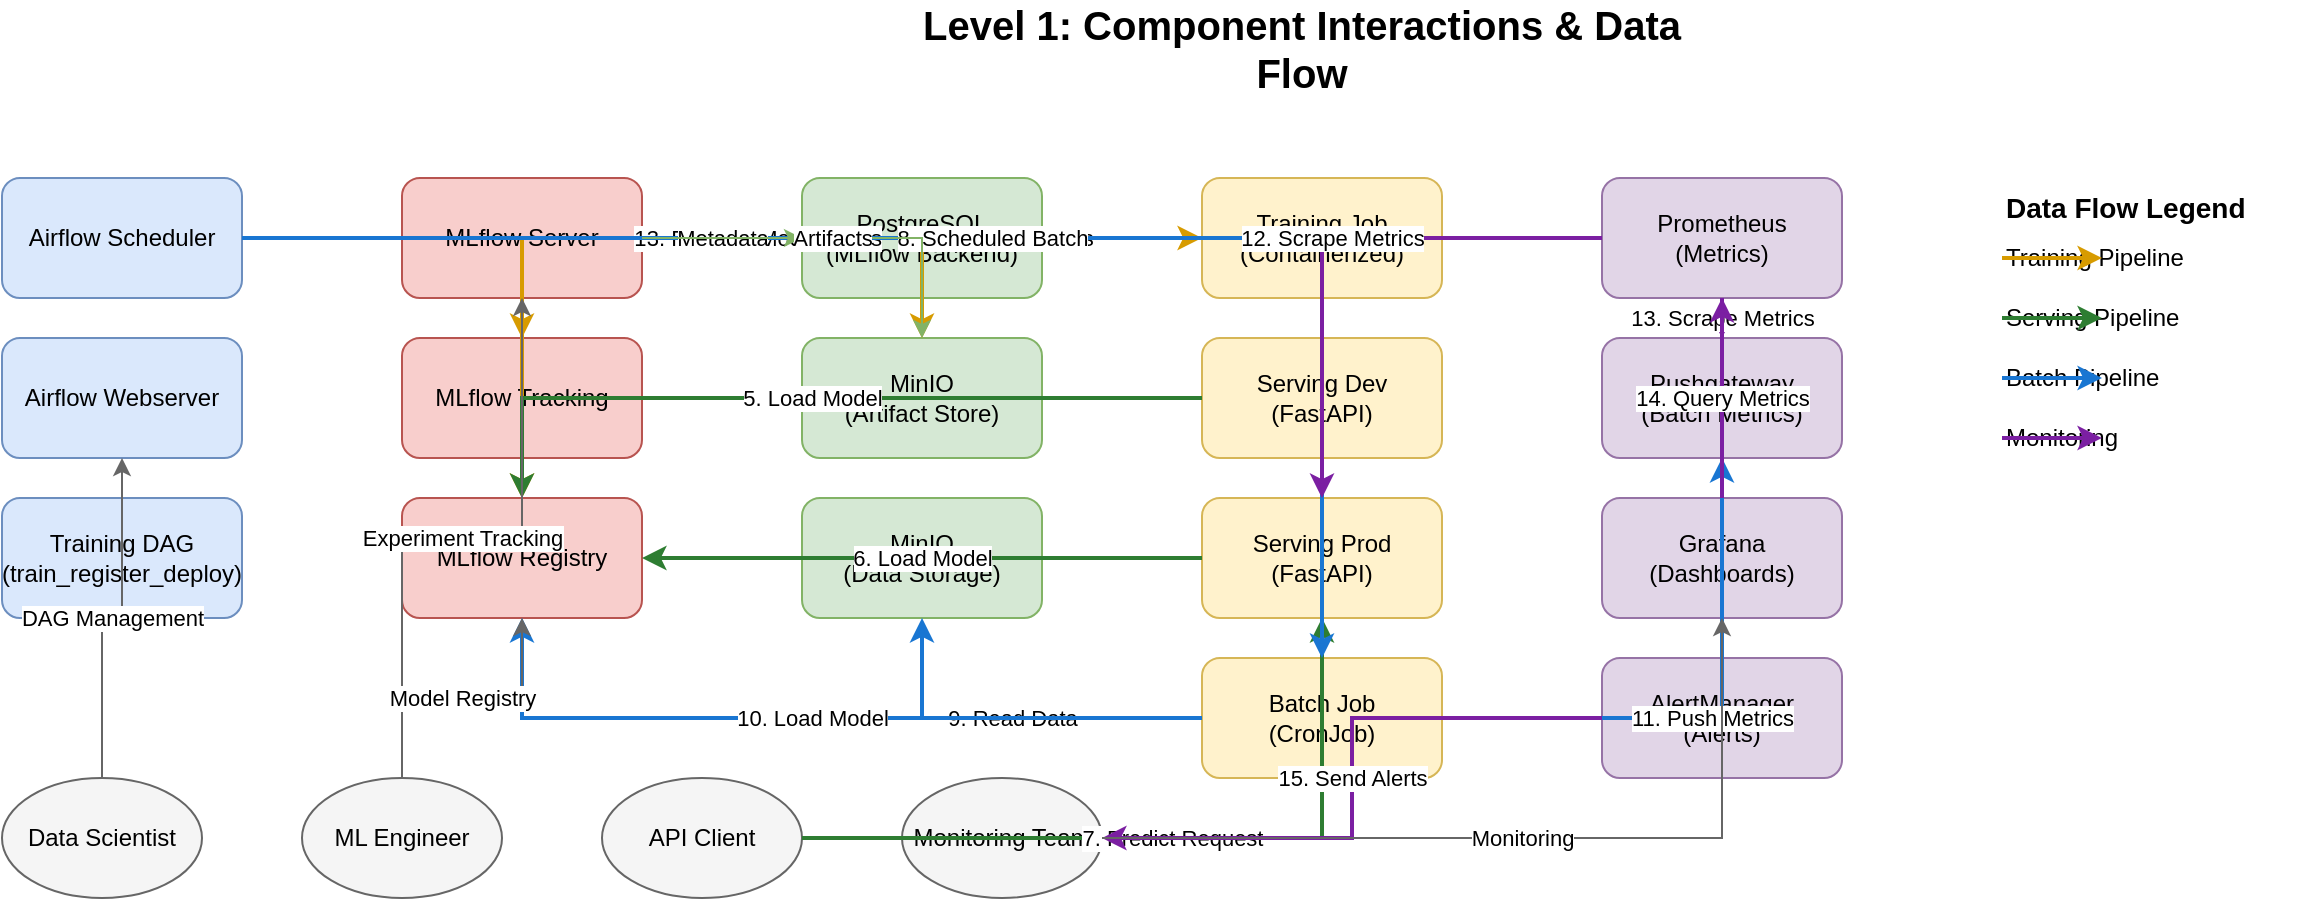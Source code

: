 <mxfile version="24.7.17" type="device">
  <diagram name="Level1-Component-Interactions" id="level1-interactions">
    <mxGraphModel dx="1422" dy="794" grid="1" gridSize="10" guides="1" tooltips="1" connect="1" arrows="1" fold="1" page="1" pageScale="1" pageWidth="1400" pageHeight="1000" math="0" shadow="0">
      <root>
        <mxCell id="0" />
        <mxCell id="1" parent="0" />
        
        <!-- Title -->
        <mxCell id="title" value="Level 1: Component Interactions &amp; Data Flow" style="text;html=1;strokeColor=none;fillColor=none;align=center;verticalAlign=middle;whiteSpace=wrap;rounded=0;fontSize=20;fontStyle=1;" vertex="1" parent="1">
          <mxGeometry x="500" y="20" width="400" height="30" as="geometry" />
        </mxCell>
        
        <!-- Airflow Components -->
        <mxCell id="airflow-scheduler" value="Airflow Scheduler" style="rounded=1;whiteSpace=wrap;html=1;fillColor=#dae8fc;strokeColor=#6c8ebf;" vertex="1" parent="1">
          <mxGeometry x="50" y="100" width="120" height="60" as="geometry" />
        </mxCell>
        <mxCell id="airflow-webserver" value="Airflow Webserver" style="rounded=1;whiteSpace=wrap;html=1;fillColor=#dae8fc;strokeColor=#6c8ebf;" vertex="1" parent="1">
          <mxGeometry x="50" y="180" width="120" height="60" as="geometry" />
        </mxCell>
        <mxCell id="airflow-dag" value="Training DAG&lt;br&gt;(train_register_deploy)" style="rounded=1;whiteSpace=wrap;html=1;fillColor=#dae8fc;strokeColor=#6c8ebf;" vertex="1" parent="1">
          <mxGeometry x="50" y="260" width="120" height="60" as="geometry" />
        </mxCell>
        
        <!-- MLflow Components -->
        <mxCell id="mlflow-server" value="MLflow Server" style="rounded=1;whiteSpace=wrap;html=1;fillColor=#f8cecc;strokeColor=#b85450;" vertex="1" parent="1">
          <mxGeometry x="250" y="100" width="120" height="60" as="geometry" />
        </mxCell>
        <mxCell id="mlflow-tracking" value="MLflow Tracking" style="rounded=1;whiteSpace=wrap;html=1;fillColor=#f8cecc;strokeColor=#b85450;" vertex="1" parent="1">
          <mxGeometry x="250" y="180" width="120" height="60" as="geometry" />
        </mxCell>
        <mxCell id="mlflow-registry" value="MLflow Registry" style="rounded=1;whiteSpace=wrap;html=1;fillColor=#f8cecc;strokeColor=#b85450;" vertex="1" parent="1">
          <mxGeometry x="250" y="260" width="120" height="60" as="geometry" />
        </mxCell>
        
        <!-- Storage Components -->
        <mxCell id="postgres-mlflow" value="PostgreSQL&lt;br&gt;(MLflow Backend)" style="rounded=1;whiteSpace=wrap;html=1;fillColor=#d5e8d4;strokeColor=#82b366;" vertex="1" parent="1">
          <mxGeometry x="450" y="100" width="120" height="60" as="geometry" />
        </mxCell>
        <mxCell id="minio-artifacts" value="MinIO&lt;br&gt;(Artifact Store)" style="rounded=1;whiteSpace=wrap;html=1;fillColor=#d5e8d4;strokeColor=#82b366;" vertex="1" parent="1">
          <mxGeometry x="450" y="180" width="120" height="60" as="geometry" />
        </mxCell>
        <mxCell id="minio-data" value="MinIO&lt;br&gt;(Data Storage)" style="rounded=1;whiteSpace=wrap;html=1;fillColor=#d5e8d4;strokeColor=#82b366;" vertex="1" parent="1">
          <mxGeometry x="450" y="260" width="120" height="60" as="geometry" />
        </mxCell>
        
        <!-- Model Operations -->
        <mxCell id="training-job" value="Training Job&lt;br&gt;(Containerized)" style="rounded=1;whiteSpace=wrap;html=1;fillColor=#fff2cc;strokeColor=#d6b656;" vertex="1" parent="1">
          <mxGeometry x="650" y="100" width="120" height="60" as="geometry" />
        </mxCell>
        <mxCell id="serving-dev" value="Serving Dev&lt;br&gt;(FastAPI)" style="rounded=1;whiteSpace=wrap;html=1;fillColor=#fff2cc;strokeColor=#d6b656;" vertex="1" parent="1">
          <mxGeometry x="650" y="180" width="120" height="60" as="geometry" />
        </mxCell>
        <mxCell id="serving-prod" value="Serving Prod&lt;br&gt;(FastAPI)" style="rounded=1;whiteSpace=wrap;html=1;fillColor=#fff2cc;strokeColor=#d6b656;" vertex="1" parent="1">
          <mxGeometry x="650" y="260" width="120" height="60" as="geometry" />
        </mxCell>
        <mxCell id="batch-job" value="Batch Job&lt;br&gt;(CronJob)" style="rounded=1;whiteSpace=wrap;html=1;fillColor=#fff2cc;strokeColor=#d6b656;" vertex="1" parent="1">
          <mxGeometry x="650" y="340" width="120" height="60" as="geometry" />
        </mxCell>
        
        <!-- Monitoring Components -->
        <mxCell id="prometheus-server" value="Prometheus&lt;br&gt;(Metrics)" style="rounded=1;whiteSpace=wrap;html=1;fillColor=#e1d5e7;strokeColor=#9673a6;" vertex="1" parent="1">
          <mxGeometry x="850" y="100" width="120" height="60" as="geometry" />
        </mxCell>
        <mxCell id="pushgateway" value="Pushgateway&lt;br&gt;(Batch Metrics)" style="rounded=1;whiteSpace=wrap;html=1;fillColor=#e1d5e7;strokeColor=#9673a6;" vertex="1" parent="1">
          <mxGeometry x="850" y="180" width="120" height="60" as="geometry" />
        </mxCell>
        <mxCell id="grafana-dash" value="Grafana&lt;br&gt;(Dashboards)" style="rounded=1;whiteSpace=wrap;html=1;fillColor=#e1d5e7;strokeColor=#9673a6;" vertex="1" parent="1">
          <mxGeometry x="850" y="260" width="120" height="60" as="geometry" />
        </mxCell>
        <mxCell id="alertmanager" value="AlertManager&lt;br&gt;(Alerts)" style="rounded=1;whiteSpace=wrap;html=1;fillColor=#e1d5e7;strokeColor=#9673a6;" vertex="1" parent="1">
          <mxGeometry x="850" y="340" width="120" height="60" as="geometry" />
        </mxCell>
        
        <!-- External Users -->
        <mxCell id="data-scientist" value="Data Scientist" style="ellipse;whiteSpace=wrap;html=1;fillColor=#f5f5f5;strokeColor=#666666;" vertex="1" parent="1">
          <mxGeometry x="50" y="400" width="100" height="60" as="geometry" />
        </mxCell>
        <mxCell id="ml-engineer" value="ML Engineer" style="ellipse;whiteSpace=wrap;html=1;fillColor=#f5f5f5;strokeColor=#666666;" vertex="1" parent="1">
          <mxGeometry x="200" y="400" width="100" height="60" as="geometry" />
        </mxCell>
        <mxCell id="api-client" value="API Client" style="ellipse;whiteSpace=wrap;html=1;fillColor=#f5f5f5;strokeColor=#666666;" vertex="1" parent="1">
          <mxGeometry x="350" y="400" width="100" height="60" as="geometry" />
        </mxCell>
        <mxCell id="monitoring-team" value="Monitoring Team" style="ellipse;whiteSpace=wrap;html=1;fillColor=#f5f5f5;strokeColor=#666666;" vertex="1" parent="1">
          <mxGeometry x="500" y="400" width="100" height="60" as="geometry" />
        </mxCell>
        
        <!-- Data Flow Arrows -->
        <!-- Training Flow -->
        <mxCell id="flow1" value="1. Trigger Training" style="edgeStyle=orthogonalEdgeStyle;rounded=0;orthogonalLoop=1;jettySize=auto;html=1;strokeColor=#d79b00;strokeWidth=2;dashed=1;" edge="1" parent="1" source="airflow-scheduler" target="training-job">
          <mxGeometry relative="1" as="geometry" />
        </mxCell>
        <mxCell id="flow2" value="2. Log Metrics" style="edgeStyle=orthogonalEdgeStyle;rounded=0;orthogonalLoop=1;jettySize=auto;html=1;strokeColor=#d79b00;strokeWidth=2;" edge="1" parent="1" source="training-job" target="mlflow-tracking">
          <mxGeometry relative="1" as="geometry" />
        </mxCell>
        <mxCell id="flow3" value="3. Register Model" style="edgeStyle=orthogonalEdgeStyle;rounded=0;orthogonalLoop=1;jettySize=auto;html=1;strokeColor=#d79b00;strokeWidth=2;" edge="1" parent="1" source="training-job" target="mlflow-registry">
          <mxGeometry relative="1" as="geometry" />
        </mxCell>
        <mxCell id="flow4" value="4. Store Artifacts" style="edgeStyle=orthogonalEdgeStyle;rounded=0;orthogonalLoop=1;jettySize=auto;html=1;strokeColor=#d79b00;strokeWidth=2;" edge="1" parent="1" source="training-job" target="minio-artifacts">
          <mxGeometry relative="1" as="geometry" />
        </mxCell>
        
        <!-- Serving Flow -->
        <mxCell id="flow5" value="5. Load Model" style="edgeStyle=orthogonalEdgeStyle;rounded=0;orthogonalLoop=1;jettySize=auto;html=1;strokeColor=#2e7d32;strokeWidth=2;" edge="1" parent="1" source="serving-dev" target="mlflow-registry">
          <mxGeometry relative="1" as="geometry" />
        </mxCell>
        <mxCell id="flow6" value="6. Load Model" style="edgeStyle=orthogonalEdgeStyle;rounded=0;orthogonalLoop=1;jettySize=auto;html=1;strokeColor=#2e7d32;strokeWidth=2;" edge="1" parent="1" source="serving-prod" target="mlflow-registry">
          <mxGeometry relative="1" as="geometry" />
        </mxCell>
        <mxCell id="flow7" value="7. Predict Request" style="edgeStyle=orthogonalEdgeStyle;rounded=0;orthogonalLoop=1;jettySize=auto;html=1;strokeColor=#2e7d32;strokeWidth=2;" edge="1" parent="1" source="api-client" target="serving-prod">
          <mxGeometry relative="1" as="geometry" />
        </mxCell>
        
        <!-- Batch Flow -->
        <mxCell id="flow8" value="8. Scheduled Batch" style="edgeStyle=orthogonalEdgeStyle;rounded=0;orthogonalLoop=1;jettySize=auto;html=1;strokeColor=#1976d2;strokeWidth=2;" edge="1" parent="1" source="airflow-scheduler" target="batch-job">
          <mxGeometry relative="1" as="geometry" />
        </mxCell>
        <mxCell id="flow9" value="9. Read Data" style="edgeStyle=orthogonalEdgeStyle;rounded=0;orthogonalLoop=1;jettySize=auto;html=1;strokeColor=#1976d2;strokeWidth=2;" edge="1" parent="1" source="batch-job" target="minio-data">
          <mxGeometry relative="1" as="geometry" />
        </mxCell>
        <mxCell id="flow10" value="10. Load Model" style="edgeStyle=orthogonalEdgeStyle;rounded=0;orthogonalLoop=1;jettySize=auto;html=1;strokeColor=#1976d2;strokeWidth=2;" edge="1" parent="1" source="batch-job" target="mlflow-registry">
          <mxGeometry relative="1" as="geometry" />
        </mxCell>
        <mxCell id="flow11" value="11. Push Metrics" style="edgeStyle=orthogonalEdgeStyle;rounded=0;orthogonalLoop=1;jettySize=auto;html=1;strokeColor=#1976d2;strokeWidth=2;" edge="1" parent="1" source="batch-job" target="pushgateway">
          <mxGeometry relative="1" as="geometry" />
        </mxCell>
        
        <!-- Monitoring Flow -->
        <mxCell id="flow12" value="12. Scrape Metrics" style="edgeStyle=orthogonalEdgeStyle;rounded=0;orthogonalLoop=1;jettySize=auto;html=1;strokeColor=#7b1fa2;strokeWidth=2;" edge="1" parent="1" source="prometheus-server" target="serving-prod">
          <mxGeometry relative="1" as="geometry" />
        </mxCell>
        <mxCell id="flow13" value="13. Scrape Metrics" style="edgeStyle=orthogonalEdgeStyle;rounded=0;orthogonalLoop=1;jettySize=auto;html=1;strokeColor=#7b1fa2;strokeWidth=2;" edge="1" parent="1" source="prometheus-server" target="pushgateway">
          <mxGeometry relative="1" as="geometry" />
        </mxCell>
        <mxCell id="flow14" value="14. Query Metrics" style="edgeStyle=orthogonalEdgeStyle;rounded=0;orthogonalLoop=1;jettySize=auto;html=1;strokeColor=#7b1fa2;strokeWidth=2;" edge="1" parent="1" source="grafana-dash" target="prometheus-server">
          <mxGeometry relative="1" as="geometry" />
        </mxCell>
        <mxCell id="flow15" value="15. Send Alerts" style="edgeStyle=orthogonalEdgeStyle;rounded=0;orthogonalLoop=1;jettySize=auto;html=1;strokeColor=#7b1fa2;strokeWidth=2;" edge="1" parent="1" source="alertmanager" target="monitoring-team">
          <mxGeometry relative="1" as="geometry" />
        </mxCell>
        
        <!-- User Interactions -->
        <mxCell id="user1" value="DAG Management" style="edgeStyle=orthogonalEdgeStyle;rounded=0;orthogonalLoop=1;jettySize=auto;html=1;strokeColor=#666666;strokeWidth=1;" edge="1" parent="1" source="data-scientist" target="airflow-webserver">
          <mxGeometry relative="1" as="geometry" />
        </mxCell>
        <mxCell id="user2" value="Experiment Tracking" style="edgeStyle=orthogonalEdgeStyle;rounded=0;orthogonalLoop=1;jettySize=auto;html=1;strokeColor=#666666;strokeWidth=1;" edge="1" parent="1" source="ml-engineer" target="mlflow-server">
          <mxGeometry relative="1" as="geometry" />
        </mxCell>
        <mxCell id="user3" value="Model Registry" style="edgeStyle=orthogonalEdgeStyle;rounded=0;orthogonalLoop=1;jettySize=auto;html=1;strokeColor=#666666;strokeWidth=1;" edge="1" parent="1" source="ml-engineer" target="mlflow-registry">
          <mxGeometry relative="1" as="geometry" />
        </mxCell>
        <mxCell id="user4" value="Monitoring" style="edgeStyle=orthogonalEdgeStyle;rounded=0;orthogonalLoop=1;jettySize=auto;html=1;strokeColor=#666666;strokeWidth=1;" edge="1" parent="1" source="monitoring-team" target="grafana-dash">
          <mxGeometry relative="1" as="geometry" />
        </mxCell>
        
        <!-- Data Storage Connections -->
        <mxCell id="storage1" value="Metadata" style="edgeStyle=orthogonalEdgeStyle;rounded=0;orthogonalLoop=1;jettySize=auto;html=1;strokeColor=#82b366;strokeWidth=1;" edge="1" parent="1" source="mlflow-server" target="postgres-mlflow">
          <mxGeometry relative="1" as="geometry" />
        </mxCell>
        <mxCell id="storage2" value="Artifacts" style="edgeStyle=orthogonalEdgeStyle;rounded=0;orthogonalLoop=1;jettySize=auto;html=1;strokeColor=#82b366;strokeWidth=1;" edge="1" parent="1" source="mlflow-server" target="minio-artifacts">
          <mxGeometry relative="1" as="geometry" />
        </mxCell>
        
        <!-- Legend -->
        <mxCell id="legend-title" value="Data Flow Legend" style="text;html=1;strokeColor=none;fillColor=none;align=left;verticalAlign=middle;whiteSpace=wrap;rounded=0;fontSize=14;fontStyle=1;" vertex="1" parent="1">
          <mxGeometry x="1050" y="100" width="150" height="30" as="geometry" />
        </mxCell>
        <mxCell id="legend1" value="Training Pipeline" style="text;html=1;strokeColor=none;fillColor=none;align=left;verticalAlign=middle;whiteSpace=wrap;rounded=0;fontSize=12;" vertex="1" parent="1">
          <mxGeometry x="1050" y="130" width="150" height="20" as="geometry" />
        </mxCell>
        <mxCell id="legend1-line" value="" style="endArrow=classic;html=1;strokeColor=#d79b00;strokeWidth=2;" edge="1" parent="1">
          <mxGeometry width="50" height="50" relative="1" as="geometry">
            <mxPoint x="1050" y="140" as="sourcePoint" />
            <mxPoint x="1100" y="140" as="targetPoint" />
          </mxGeometry>
        </mxCell>
        <mxCell id="legend2" value="Serving Pipeline" style="text;html=1;strokeColor=none;fillColor=none;align=left;verticalAlign=middle;whiteSpace=wrap;rounded=0;fontSize=12;" vertex="1" parent="1">
          <mxGeometry x="1050" y="160" width="150" height="20" as="geometry" />
        </mxCell>
        <mxCell id="legend2-line" value="" style="endArrow=classic;html=1;strokeColor=#2e7d32;strokeWidth=2;" edge="1" parent="1">
          <mxGeometry width="50" height="50" relative="1" as="geometry">
            <mxPoint x="1050" y="170" as="sourcePoint" />
            <mxPoint x="1100" y="170" as="targetPoint" />
          </mxGeometry>
        </mxCell>
        <mxCell id="legend3" value="Batch Pipeline" style="text;html=1;strokeColor=none;fillColor=none;align=left;verticalAlign=middle;whiteSpace=wrap;rounded=0;fontSize=12;" vertex="1" parent="1">
          <mxGeometry x="1050" y="190" width="150" height="20" as="geometry" />
        </mxCell>
        <mxCell id="legend3-line" value="" style="endArrow=classic;html=1;strokeColor=#1976d2;strokeWidth=2;" edge="1" parent="1">
          <mxGeometry width="50" height="50" relative="1" as="geometry">
            <mxPoint x="1050" y="200" as="sourcePoint" />
            <mxPoint x="1100" y="200" as="targetPoint" />
          </mxGeometry>
        </mxCell>
        <mxCell id="legend4" value="Monitoring" style="text;html=1;strokeColor=none;fillColor=none;align=left;verticalAlign=middle;whiteSpace=wrap;rounded=0;fontSize=12;" vertex="1" parent="1">
          <mxGeometry x="1050" y="220" width="150" height="20" as="geometry" />
        </mxCell>
        <mxCell id="legend4-line" value="" style="endArrow=classic;html=1;strokeColor=#7b1fa2;strokeWidth=2;" edge="1" parent="1">
          <mxGeometry width="50" height="50" relative="1" as="geometry">
            <mxPoint x="1050" y="230" as="sourcePoint" />
            <mxPoint x="1100" y="230" as="targetPoint" />
          </mxGeometry>
        </mxCell>
        
      </root>
    </mxGraphModel>
  </diagram>
</mxfile>